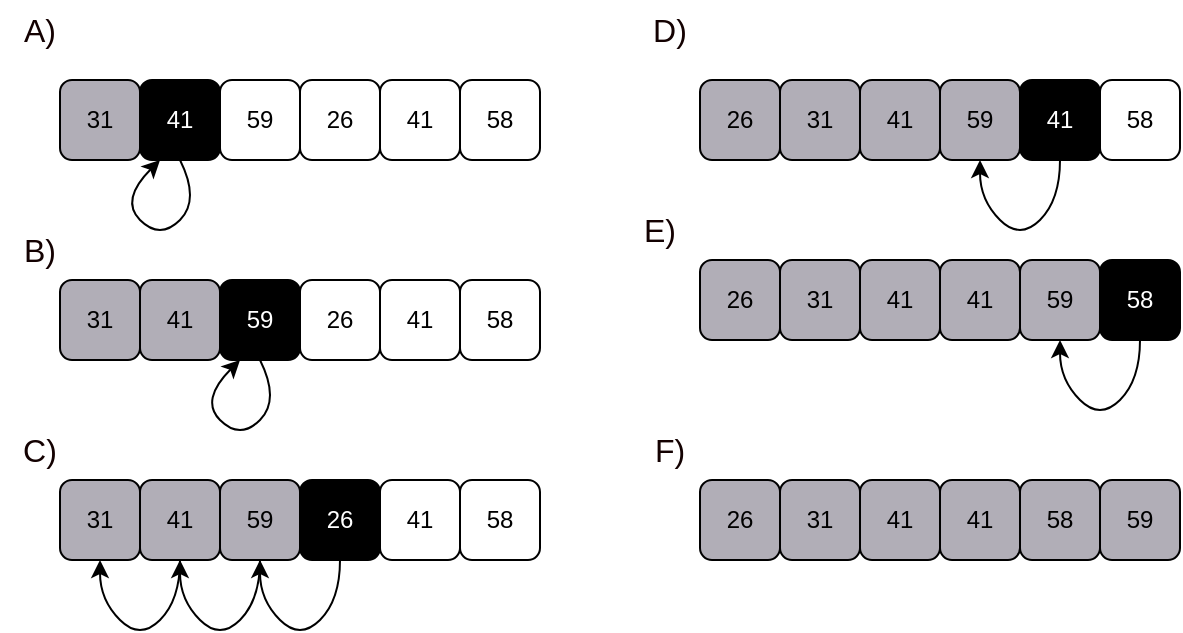 <mxfile>
    <diagram name="Page-1" id="sdvgh28ht-uhzKrX0wdQ">
        <mxGraphModel dx="761" dy="468" grid="1" gridSize="10" guides="1" tooltips="1" connect="1" arrows="1" fold="1" page="1" pageScale="1" pageWidth="850" pageHeight="1100" math="0" shadow="0">
            <root>
                <mxCell id="0"/>
                <mxCell id="1" parent="0"/>
                <mxCell id="_jkQKSX7ZgtTVUDQ-TFb-1" value="31" style="rounded=1;whiteSpace=wrap;html=1;fillColor=#b1aeb7;" parent="1" vertex="1">
                    <mxGeometry x="120" y="240" width="40" height="40" as="geometry"/>
                </mxCell>
                <mxCell id="_jkQKSX7ZgtTVUDQ-TFb-2" value="&lt;font color=&quot;#ffffff&quot;&gt;41&lt;/font&gt;" style="rounded=1;whiteSpace=wrap;html=1;fillColor=#000000;" parent="1" vertex="1">
                    <mxGeometry x="160" y="240" width="40" height="40" as="geometry"/>
                </mxCell>
                <mxCell id="_jkQKSX7ZgtTVUDQ-TFb-3" value="59" style="rounded=1;whiteSpace=wrap;html=1;" parent="1" vertex="1">
                    <mxGeometry x="200" y="240" width="40" height="40" as="geometry"/>
                </mxCell>
                <mxCell id="_jkQKSX7ZgtTVUDQ-TFb-4" value="26" style="rounded=1;whiteSpace=wrap;html=1;" parent="1" vertex="1">
                    <mxGeometry x="240" y="240" width="40" height="40" as="geometry"/>
                </mxCell>
                <mxCell id="_jkQKSX7ZgtTVUDQ-TFb-5" value="41" style="rounded=1;whiteSpace=wrap;html=1;" parent="1" vertex="1">
                    <mxGeometry x="280" y="240" width="40" height="40" as="geometry"/>
                </mxCell>
                <mxCell id="_jkQKSX7ZgtTVUDQ-TFb-6" value="58" style="rounded=1;whiteSpace=wrap;html=1;" parent="1" vertex="1">
                    <mxGeometry x="320" y="240" width="40" height="40" as="geometry"/>
                </mxCell>
                <mxCell id="_jkQKSX7ZgtTVUDQ-TFb-8" value="" style="curved=1;endArrow=classic;html=1;rounded=0;exitX=0.5;exitY=1;exitDx=0;exitDy=0;entryX=0.25;entryY=1;entryDx=0;entryDy=0;" parent="1" source="_jkQKSX7ZgtTVUDQ-TFb-2" target="_jkQKSX7ZgtTVUDQ-TFb-2" edge="1">
                    <mxGeometry width="50" height="50" relative="1" as="geometry">
                        <mxPoint x="120" y="310" as="sourcePoint"/>
                        <mxPoint x="120" y="310" as="targetPoint"/>
                        <Array as="points">
                            <mxPoint x="190" y="300"/>
                            <mxPoint x="170" y="320"/>
                            <mxPoint x="150" y="300"/>
                        </Array>
                    </mxGeometry>
                </mxCell>
                <mxCell id="2" value="31" style="rounded=1;whiteSpace=wrap;html=1;fillColor=#b1aeb7;" parent="1" vertex="1">
                    <mxGeometry x="120" y="340" width="40" height="40" as="geometry"/>
                </mxCell>
                <mxCell id="3" value="&lt;font&gt;41&lt;/font&gt;" style="rounded=1;whiteSpace=wrap;html=1;fillColor=#b1aeb7;fontColor=#000000;" parent="1" vertex="1">
                    <mxGeometry x="160" y="340" width="40" height="40" as="geometry"/>
                </mxCell>
                <mxCell id="4" value="59" style="rounded=1;whiteSpace=wrap;fillColor=#000000;fontColor=#ffffff;" parent="1" vertex="1">
                    <mxGeometry x="200" y="340" width="40" height="40" as="geometry"/>
                </mxCell>
                <mxCell id="5" value="26" style="rounded=1;whiteSpace=wrap;html=1;" parent="1" vertex="1">
                    <mxGeometry x="240" y="340" width="40" height="40" as="geometry"/>
                </mxCell>
                <mxCell id="6" value="41" style="rounded=1;whiteSpace=wrap;html=1;" parent="1" vertex="1">
                    <mxGeometry x="280" y="340" width="40" height="40" as="geometry"/>
                </mxCell>
                <mxCell id="7" value="58" style="rounded=1;whiteSpace=wrap;html=1;" parent="1" vertex="1">
                    <mxGeometry x="320" y="340" width="40" height="40" as="geometry"/>
                </mxCell>
                <mxCell id="12" value="" style="curved=1;endArrow=classic;html=1;rounded=0;exitX=0.5;exitY=1;exitDx=0;exitDy=0;entryX=0.25;entryY=1;entryDx=0;entryDy=0;" parent="1" edge="1">
                    <mxGeometry width="50" height="50" relative="1" as="geometry">
                        <mxPoint x="220" y="380" as="sourcePoint"/>
                        <mxPoint x="210" y="380" as="targetPoint"/>
                        <Array as="points">
                            <mxPoint x="230" y="400"/>
                            <mxPoint x="210" y="420"/>
                            <mxPoint x="190" y="400"/>
                        </Array>
                    </mxGeometry>
                </mxCell>
                <mxCell id="13" value="31" style="rounded=1;whiteSpace=wrap;html=1;fillColor=#b1aeb7;" parent="1" vertex="1">
                    <mxGeometry x="120" y="440" width="40" height="40" as="geometry"/>
                </mxCell>
                <mxCell id="14" value="&lt;font&gt;41&lt;/font&gt;" style="rounded=1;whiteSpace=wrap;html=1;fillColor=#b1aeb7;fontColor=#000000;" parent="1" vertex="1">
                    <mxGeometry x="160" y="440" width="40" height="40" as="geometry"/>
                </mxCell>
                <mxCell id="15" value="59" style="rounded=1;whiteSpace=wrap;html=1;fillColor=#b1aeb7;" parent="1" vertex="1">
                    <mxGeometry x="200" y="440" width="40" height="40" as="geometry"/>
                </mxCell>
                <mxCell id="16" value="26" style="rounded=1;whiteSpace=wrap;html=1;fillColor=#000000;fontColor=#ffffff;" parent="1" vertex="1">
                    <mxGeometry x="240" y="440" width="40" height="40" as="geometry"/>
                </mxCell>
                <mxCell id="17" value="41" style="rounded=1;whiteSpace=wrap;html=1;" parent="1" vertex="1">
                    <mxGeometry x="280" y="440" width="40" height="40" as="geometry"/>
                </mxCell>
                <mxCell id="18" value="58" style="rounded=1;whiteSpace=wrap;html=1;" parent="1" vertex="1">
                    <mxGeometry x="320" y="440" width="40" height="40" as="geometry"/>
                </mxCell>
                <mxCell id="19" value="" style="curved=1;endArrow=classic;html=1;rounded=0;exitX=0.5;exitY=1;exitDx=0;exitDy=0;entryX=0.5;entryY=1;entryDx=0;entryDy=0;" parent="1" target="15" edge="1">
                    <mxGeometry width="50" height="50" relative="1" as="geometry">
                        <mxPoint x="260" y="480" as="sourcePoint"/>
                        <mxPoint x="250" y="480" as="targetPoint"/>
                        <Array as="points">
                            <mxPoint x="260" y="500"/>
                            <mxPoint x="240" y="520"/>
                            <mxPoint x="220" y="500"/>
                        </Array>
                    </mxGeometry>
                </mxCell>
                <mxCell id="21" value="" style="curved=1;endArrow=classic;html=1;rounded=0;exitX=0.5;exitY=1;exitDx=0;exitDy=0;entryX=0.5;entryY=1;entryDx=0;entryDy=0;" parent="1" edge="1">
                    <mxGeometry width="50" height="50" relative="1" as="geometry">
                        <mxPoint x="220" y="480" as="sourcePoint"/>
                        <mxPoint x="180" y="480" as="targetPoint"/>
                        <Array as="points">
                            <mxPoint x="220" y="500"/>
                            <mxPoint x="200" y="520"/>
                            <mxPoint x="180" y="500"/>
                        </Array>
                    </mxGeometry>
                </mxCell>
                <mxCell id="22" value="" style="curved=1;endArrow=classic;html=1;rounded=0;exitX=0.5;exitY=1;exitDx=0;exitDy=0;entryX=0.5;entryY=1;entryDx=0;entryDy=0;" parent="1" edge="1">
                    <mxGeometry width="50" height="50" relative="1" as="geometry">
                        <mxPoint x="180" y="480" as="sourcePoint"/>
                        <mxPoint x="140" y="480" as="targetPoint"/>
                        <Array as="points">
                            <mxPoint x="180" y="500"/>
                            <mxPoint x="160" y="520"/>
                            <mxPoint x="140" y="500"/>
                        </Array>
                    </mxGeometry>
                </mxCell>
                <mxCell id="23" value="31" style="rounded=1;whiteSpace=wrap;html=1;fillColor=#b1aeb7;" parent="1" vertex="1">
                    <mxGeometry x="480" y="240" width="40" height="40" as="geometry"/>
                </mxCell>
                <mxCell id="24" value="&lt;font&gt;41&lt;/font&gt;" style="rounded=1;whiteSpace=wrap;html=1;fillColor=#b1aeb7;fontColor=#000000;" parent="1" vertex="1">
                    <mxGeometry x="520" y="240" width="40" height="40" as="geometry"/>
                </mxCell>
                <mxCell id="25" value="59" style="rounded=1;whiteSpace=wrap;html=1;fillColor=#b1aeb7;" parent="1" vertex="1">
                    <mxGeometry x="560" y="240" width="40" height="40" as="geometry"/>
                </mxCell>
                <mxCell id="26" value="26" style="rounded=1;whiteSpace=wrap;html=1;fillColor=#b1aeb7;" parent="1" vertex="1">
                    <mxGeometry x="440" y="240" width="40" height="40" as="geometry"/>
                </mxCell>
                <mxCell id="27" value="41" style="rounded=1;whiteSpace=wrap;html=1;fillColor=#000000;fontColor=#ffffff;" parent="1" vertex="1">
                    <mxGeometry x="600" y="240" width="40" height="40" as="geometry"/>
                </mxCell>
                <mxCell id="28" value="58" style="rounded=1;whiteSpace=wrap;html=1;" parent="1" vertex="1">
                    <mxGeometry x="640" y="240" width="40" height="40" as="geometry"/>
                </mxCell>
                <mxCell id="32" value="" style="curved=1;endArrow=classic;html=1;rounded=0;exitX=0.5;exitY=1;exitDx=0;exitDy=0;entryX=0.5;entryY=1;entryDx=0;entryDy=0;" edge="1" parent="1">
                    <mxGeometry width="50" height="50" relative="1" as="geometry">
                        <mxPoint x="620" y="280" as="sourcePoint"/>
                        <mxPoint x="580" y="280" as="targetPoint"/>
                        <Array as="points">
                            <mxPoint x="620" y="300"/>
                            <mxPoint x="600" y="320"/>
                            <mxPoint x="580" y="300"/>
                        </Array>
                    </mxGeometry>
                </mxCell>
                <mxCell id="33" value="31" style="rounded=1;whiteSpace=wrap;html=1;fillColor=#b1aeb7;" vertex="1" parent="1">
                    <mxGeometry x="480" y="330" width="40" height="40" as="geometry"/>
                </mxCell>
                <mxCell id="34" value="&lt;font&gt;41&lt;/font&gt;" style="rounded=1;whiteSpace=wrap;html=1;fillColor=#b1aeb7;fontColor=#000000;" vertex="1" parent="1">
                    <mxGeometry x="520" y="330" width="40" height="40" as="geometry"/>
                </mxCell>
                <mxCell id="35" value="59" style="rounded=1;whiteSpace=wrap;html=1;fillColor=#b1aeb7;" vertex="1" parent="1">
                    <mxGeometry x="600" y="330" width="40" height="40" as="geometry"/>
                </mxCell>
                <mxCell id="36" value="26" style="rounded=1;whiteSpace=wrap;html=1;fillColor=#b1aeb7;" vertex="1" parent="1">
                    <mxGeometry x="440" y="330" width="40" height="40" as="geometry"/>
                </mxCell>
                <mxCell id="37" value="41" style="rounded=1;whiteSpace=wrap;html=1;fillColor=#b1aeb7;fontColor=default;" vertex="1" parent="1">
                    <mxGeometry x="560" y="330" width="40" height="40" as="geometry"/>
                </mxCell>
                <mxCell id="38" value="58" style="rounded=1;whiteSpace=wrap;html=1;fillColor=#000000;fontColor=#ffffff;" vertex="1" parent="1">
                    <mxGeometry x="640" y="330" width="40" height="40" as="geometry"/>
                </mxCell>
                <mxCell id="39" value="" style="curved=1;endArrow=classic;html=1;rounded=0;exitX=0.5;exitY=1;exitDx=0;exitDy=0;entryX=0.5;entryY=1;entryDx=0;entryDy=0;" edge="1" parent="1">
                    <mxGeometry width="50" height="50" relative="1" as="geometry">
                        <mxPoint x="660" y="370" as="sourcePoint"/>
                        <mxPoint x="620" y="370" as="targetPoint"/>
                        <Array as="points">
                            <mxPoint x="660" y="390"/>
                            <mxPoint x="640" y="410"/>
                            <mxPoint x="620" y="390"/>
                        </Array>
                    </mxGeometry>
                </mxCell>
                <mxCell id="46" value="31" style="rounded=1;whiteSpace=wrap;html=1;fillColor=#b1aeb7;" vertex="1" parent="1">
                    <mxGeometry x="480" y="440" width="40" height="40" as="geometry"/>
                </mxCell>
                <mxCell id="47" value="&lt;font&gt;41&lt;/font&gt;" style="rounded=1;whiteSpace=wrap;html=1;fillColor=#b1aeb7;fontColor=#000000;" vertex="1" parent="1">
                    <mxGeometry x="520" y="440" width="40" height="40" as="geometry"/>
                </mxCell>
                <mxCell id="48" value="59" style="rounded=1;whiteSpace=wrap;html=1;fillColor=#b1aeb7;" vertex="1" parent="1">
                    <mxGeometry x="640" y="440" width="40" height="40" as="geometry"/>
                </mxCell>
                <mxCell id="49" value="26" style="rounded=1;whiteSpace=wrap;html=1;fillColor=#b1aeb7;" vertex="1" parent="1">
                    <mxGeometry x="440" y="440" width="40" height="40" as="geometry"/>
                </mxCell>
                <mxCell id="50" value="41" style="rounded=1;whiteSpace=wrap;html=1;fillColor=#b1aeb7;fontColor=default;" vertex="1" parent="1">
                    <mxGeometry x="560" y="440" width="40" height="40" as="geometry"/>
                </mxCell>
                <mxCell id="51" value="58" style="rounded=1;whiteSpace=wrap;html=1;fillColor=#b1aeb7;fontColor=default;" vertex="1" parent="1">
                    <mxGeometry x="600" y="440" width="40" height="40" as="geometry"/>
                </mxCell>
                <mxCell id="53" value="&lt;font color=&quot;#130101&quot; style=&quot;font-size: 16px;&quot;&gt;A)&lt;/font&gt;" style="text;html=1;strokeColor=none;fillColor=none;align=center;verticalAlign=middle;whiteSpace=wrap;rounded=0;fontColor=#ffffff;fontSize=16;" vertex="1" parent="1">
                    <mxGeometry x="90" y="200" width="40" height="30" as="geometry"/>
                </mxCell>
                <mxCell id="54" value="&lt;font color=&quot;#130101&quot; style=&quot;font-size: 16px;&quot;&gt;B)&lt;/font&gt;" style="text;html=1;strokeColor=none;fillColor=none;align=center;verticalAlign=middle;whiteSpace=wrap;rounded=0;fontColor=#ffffff;fontSize=16;" vertex="1" parent="1">
                    <mxGeometry x="90" y="310" width="40" height="30" as="geometry"/>
                </mxCell>
                <mxCell id="55" value="&lt;font color=&quot;#130101&quot; style=&quot;font-size: 16px;&quot;&gt;C)&lt;/font&gt;" style="text;html=1;strokeColor=none;fillColor=none;align=center;verticalAlign=middle;whiteSpace=wrap;rounded=0;fontColor=#ffffff;fontSize=16;" vertex="1" parent="1">
                    <mxGeometry x="90" y="410" width="40" height="30" as="geometry"/>
                </mxCell>
                <mxCell id="56" value="&lt;font color=&quot;#130101&quot; style=&quot;font-size: 16px;&quot;&gt;D)&lt;/font&gt;" style="text;html=1;strokeColor=none;fillColor=none;align=center;verticalAlign=middle;whiteSpace=wrap;rounded=0;fontColor=#ffffff;fontSize=16;" vertex="1" parent="1">
                    <mxGeometry x="405" y="200" width="40" height="30" as="geometry"/>
                </mxCell>
                <mxCell id="58" value="&lt;font color=&quot;#130101&quot; style=&quot;font-size: 16px;&quot;&gt;E)&lt;/font&gt;" style="text;html=1;strokeColor=none;fillColor=none;align=center;verticalAlign=middle;whiteSpace=wrap;rounded=0;fontColor=#ffffff;fontSize=16;" vertex="1" parent="1">
                    <mxGeometry x="400" y="300" width="40" height="30" as="geometry"/>
                </mxCell>
                <mxCell id="59" value="&lt;font color=&quot;#130101&quot; style=&quot;font-size: 16px;&quot;&gt;F)&lt;/font&gt;" style="text;html=1;strokeColor=none;fillColor=none;align=center;verticalAlign=middle;whiteSpace=wrap;rounded=0;fontColor=#ffffff;fontSize=16;" vertex="1" parent="1">
                    <mxGeometry x="405" y="410" width="40" height="30" as="geometry"/>
                </mxCell>
            </root>
        </mxGraphModel>
    </diagram>
</mxfile>